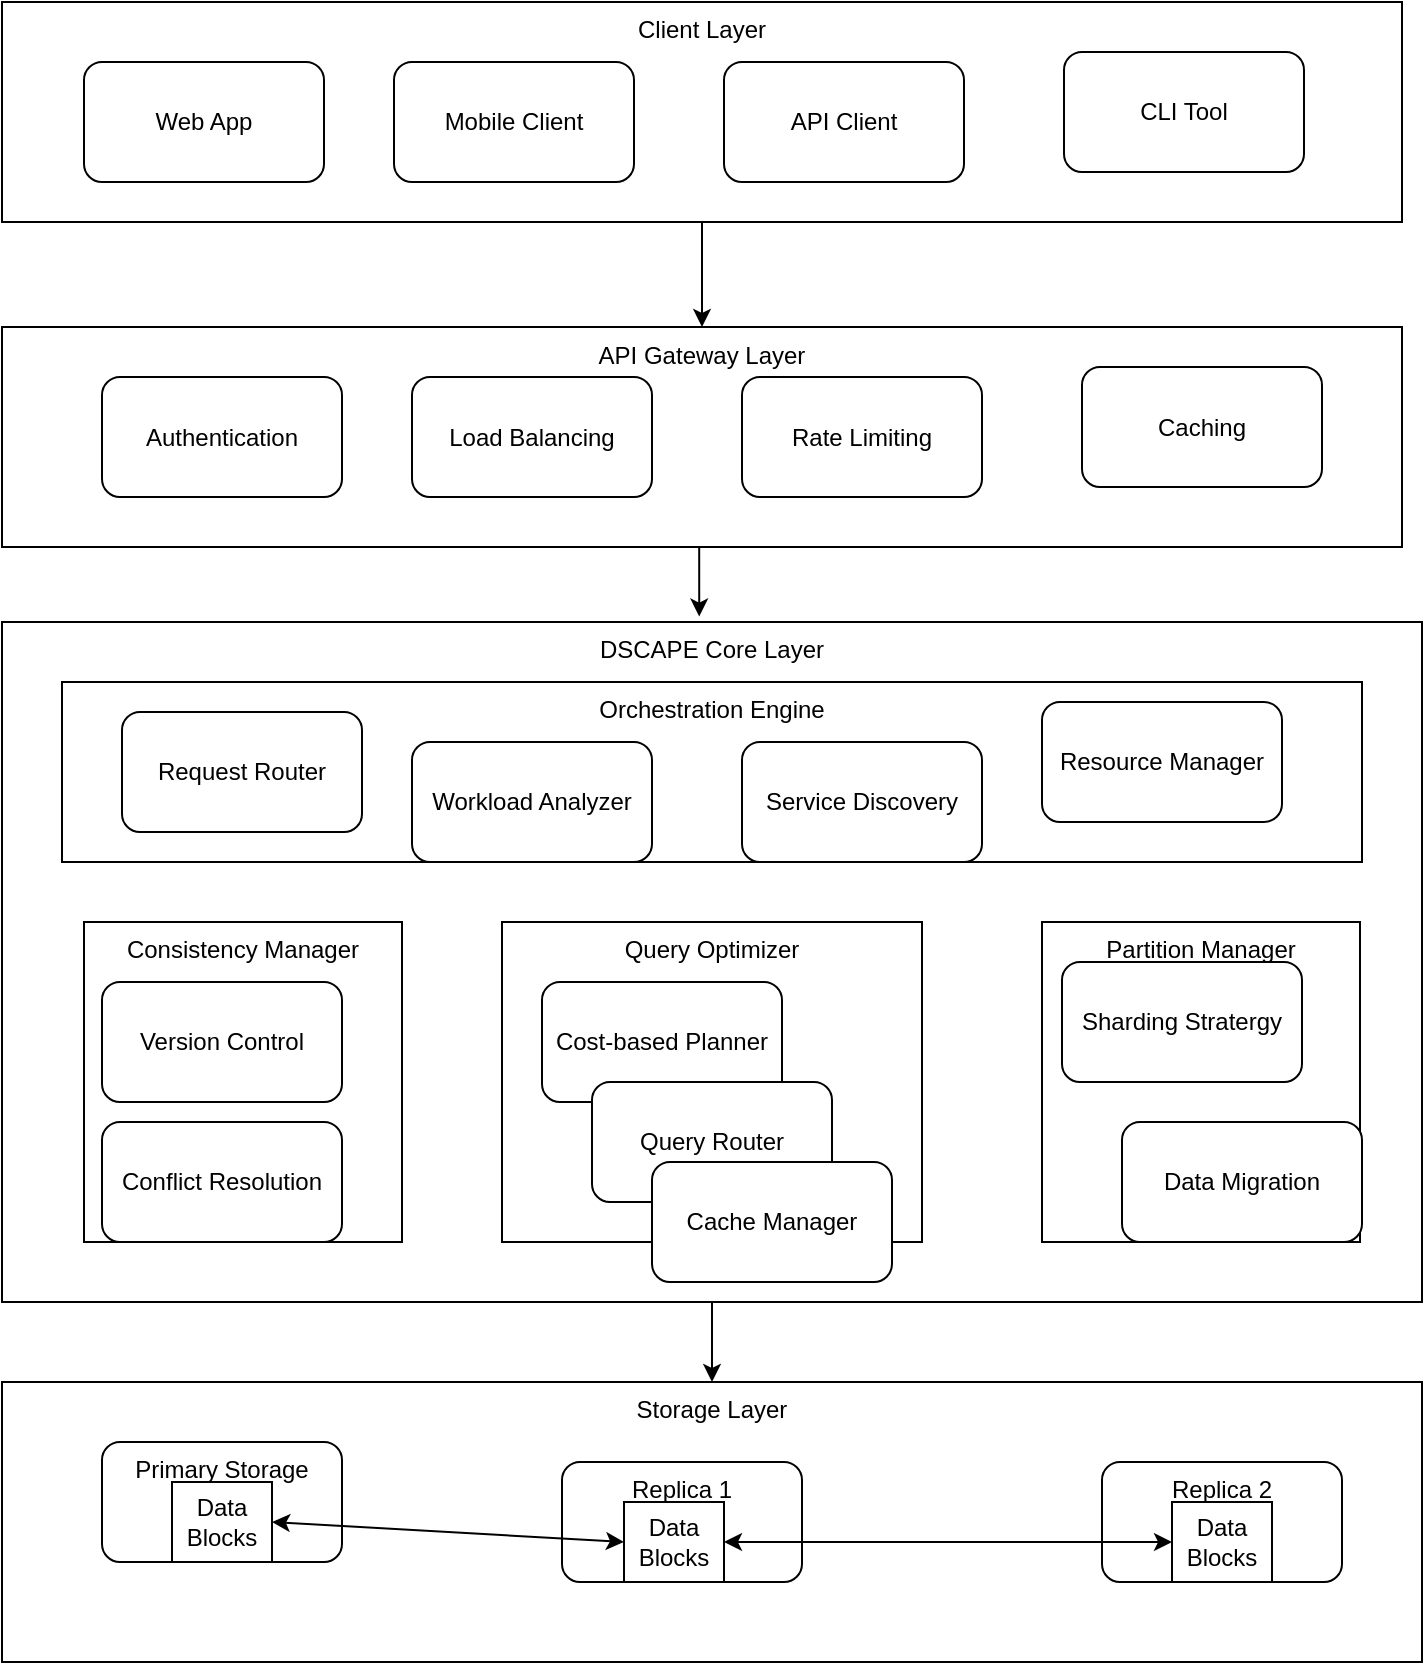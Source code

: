 <mxfile version="26.0.11">
  <diagram name="Page-1" id="QC02r56veLsKFBvLP0nR">
    <mxGraphModel dx="1542" dy="817" grid="1" gridSize="10" guides="1" tooltips="1" connect="1" arrows="1" fold="1" page="1" pageScale="1" pageWidth="850" pageHeight="1100" math="0" shadow="0">
      <root>
        <mxCell id="0" />
        <mxCell id="1" parent="0" />
        <mxCell id="WyXnQKl_5n0sE6Io4rbe-46" style="edgeStyle=orthogonalEdgeStyle;rounded=0;orthogonalLoop=1;jettySize=auto;html=1;exitX=0.5;exitY=1;exitDx=0;exitDy=0;entryX=0.5;entryY=0;entryDx=0;entryDy=0;" edge="1" parent="1" source="WyXnQKl_5n0sE6Io4rbe-1" target="WyXnQKl_5n0sE6Io4rbe-2">
          <mxGeometry relative="1" as="geometry" />
        </mxCell>
        <mxCell id="WyXnQKl_5n0sE6Io4rbe-1" value="&lt;font&gt;Client Layer&lt;/font&gt;" style="rounded=0;whiteSpace=wrap;html=1;verticalAlign=top;" vertex="1" parent="1">
          <mxGeometry x="120" y="30" width="700" height="110" as="geometry" />
        </mxCell>
        <mxCell id="WyXnQKl_5n0sE6Io4rbe-2" value="API Gateway Layer" style="rounded=0;whiteSpace=wrap;html=1;verticalAlign=top;" vertex="1" parent="1">
          <mxGeometry x="120" y="192.5" width="700" height="110" as="geometry" />
        </mxCell>
        <mxCell id="WyXnQKl_5n0sE6Io4rbe-39" style="edgeStyle=orthogonalEdgeStyle;rounded=0;orthogonalLoop=1;jettySize=auto;html=1;exitX=0.5;exitY=1;exitDx=0;exitDy=0;entryX=0.5;entryY=0;entryDx=0;entryDy=0;" edge="1" parent="1" source="WyXnQKl_5n0sE6Io4rbe-3" target="WyXnQKl_5n0sE6Io4rbe-4">
          <mxGeometry relative="1" as="geometry" />
        </mxCell>
        <mxCell id="WyXnQKl_5n0sE6Io4rbe-3" value="DSCAPE Core Layer" style="rounded=0;whiteSpace=wrap;html=1;verticalAlign=top;" vertex="1" parent="1">
          <mxGeometry x="120" y="340" width="710" height="340" as="geometry" />
        </mxCell>
        <mxCell id="WyXnQKl_5n0sE6Io4rbe-4" value="Storage Layer" style="rounded=0;whiteSpace=wrap;html=1;verticalAlign=top;" vertex="1" parent="1">
          <mxGeometry x="120" y="720" width="710" height="140" as="geometry" />
        </mxCell>
        <mxCell id="WyXnQKl_5n0sE6Io4rbe-5" value="Web App" style="rounded=1;whiteSpace=wrap;html=1;" vertex="1" parent="1">
          <mxGeometry x="161" y="60" width="120" height="60" as="geometry" />
        </mxCell>
        <mxCell id="WyXnQKl_5n0sE6Io4rbe-6" value="Mobile Client" style="rounded=1;whiteSpace=wrap;html=1;" vertex="1" parent="1">
          <mxGeometry x="316" y="60" width="120" height="60" as="geometry" />
        </mxCell>
        <mxCell id="WyXnQKl_5n0sE6Io4rbe-7" value="API Client" style="rounded=1;whiteSpace=wrap;html=1;" vertex="1" parent="1">
          <mxGeometry x="481" y="60" width="120" height="60" as="geometry" />
        </mxCell>
        <mxCell id="WyXnQKl_5n0sE6Io4rbe-8" value="CLI Tool" style="rounded=1;whiteSpace=wrap;html=1;" vertex="1" parent="1">
          <mxGeometry x="651" y="55" width="120" height="60" as="geometry" />
        </mxCell>
        <mxCell id="WyXnQKl_5n0sE6Io4rbe-9" value="Authentication" style="rounded=1;whiteSpace=wrap;html=1;" vertex="1" parent="1">
          <mxGeometry x="170" y="217.5" width="120" height="60" as="geometry" />
        </mxCell>
        <mxCell id="WyXnQKl_5n0sE6Io4rbe-10" value="Load Balancing" style="rounded=1;whiteSpace=wrap;html=1;" vertex="1" parent="1">
          <mxGeometry x="325" y="217.5" width="120" height="60" as="geometry" />
        </mxCell>
        <mxCell id="WyXnQKl_5n0sE6Io4rbe-11" value="Rate Limiting" style="rounded=1;whiteSpace=wrap;html=1;" vertex="1" parent="1">
          <mxGeometry x="490" y="217.5" width="120" height="60" as="geometry" />
        </mxCell>
        <mxCell id="WyXnQKl_5n0sE6Io4rbe-12" value="Caching" style="rounded=1;whiteSpace=wrap;html=1;" vertex="1" parent="1">
          <mxGeometry x="660" y="212.5" width="120" height="60" as="geometry" />
        </mxCell>
        <mxCell id="WyXnQKl_5n0sE6Io4rbe-13" value="Orchestration Engine" style="rounded=0;whiteSpace=wrap;html=1;verticalAlign=top;" vertex="1" parent="1">
          <mxGeometry x="150" y="370" width="650" height="90" as="geometry" />
        </mxCell>
        <mxCell id="WyXnQKl_5n0sE6Io4rbe-14" value="Request Router" style="rounded=1;whiteSpace=wrap;html=1;" vertex="1" parent="1">
          <mxGeometry x="180" y="385" width="120" height="60" as="geometry" />
        </mxCell>
        <mxCell id="WyXnQKl_5n0sE6Io4rbe-15" value="Workload Analyzer" style="rounded=1;whiteSpace=wrap;html=1;" vertex="1" parent="1">
          <mxGeometry x="325" y="400" width="120" height="60" as="geometry" />
        </mxCell>
        <mxCell id="WyXnQKl_5n0sE6Io4rbe-16" value="Service Discovery" style="rounded=1;whiteSpace=wrap;html=1;" vertex="1" parent="1">
          <mxGeometry x="490" y="400" width="120" height="60" as="geometry" />
        </mxCell>
        <mxCell id="WyXnQKl_5n0sE6Io4rbe-17" value="Resource Manager" style="rounded=1;whiteSpace=wrap;html=1;" vertex="1" parent="1">
          <mxGeometry x="640" y="380" width="120" height="60" as="geometry" />
        </mxCell>
        <mxCell id="WyXnQKl_5n0sE6Io4rbe-18" value="Consistency Manager" style="rounded=0;whiteSpace=wrap;html=1;verticalAlign=top;" vertex="1" parent="1">
          <mxGeometry x="161" y="490" width="159" height="160" as="geometry" />
        </mxCell>
        <mxCell id="WyXnQKl_5n0sE6Io4rbe-19" value="Query Optimizer" style="rounded=0;whiteSpace=wrap;html=1;verticalAlign=top;" vertex="1" parent="1">
          <mxGeometry x="370" y="490" width="210" height="160" as="geometry" />
        </mxCell>
        <mxCell id="WyXnQKl_5n0sE6Io4rbe-20" value="Partition Manager" style="rounded=0;whiteSpace=wrap;html=1;verticalAlign=top;" vertex="1" parent="1">
          <mxGeometry x="640" y="490" width="159" height="160" as="geometry" />
        </mxCell>
        <mxCell id="WyXnQKl_5n0sE6Io4rbe-22" value="Version Control" style="rounded=1;whiteSpace=wrap;html=1;" vertex="1" parent="1">
          <mxGeometry x="170" y="520" width="120" height="60" as="geometry" />
        </mxCell>
        <mxCell id="WyXnQKl_5n0sE6Io4rbe-23" value="Conflict Resolution" style="rounded=1;whiteSpace=wrap;html=1;" vertex="1" parent="1">
          <mxGeometry x="170" y="590" width="120" height="60" as="geometry" />
        </mxCell>
        <mxCell id="WyXnQKl_5n0sE6Io4rbe-24" value="Cost-based Planner" style="rounded=1;whiteSpace=wrap;html=1;" vertex="1" parent="1">
          <mxGeometry x="390" y="520" width="120" height="60" as="geometry" />
        </mxCell>
        <mxCell id="WyXnQKl_5n0sE6Io4rbe-25" value="Query Router" style="rounded=1;whiteSpace=wrap;html=1;" vertex="1" parent="1">
          <mxGeometry x="415" y="570" width="120" height="60" as="geometry" />
        </mxCell>
        <mxCell id="WyXnQKl_5n0sE6Io4rbe-26" value="Cache Manager" style="rounded=1;whiteSpace=wrap;html=1;" vertex="1" parent="1">
          <mxGeometry x="445" y="610" width="120" height="60" as="geometry" />
        </mxCell>
        <mxCell id="WyXnQKl_5n0sE6Io4rbe-27" value="Sharding Stratergy" style="rounded=1;whiteSpace=wrap;html=1;" vertex="1" parent="1">
          <mxGeometry x="650" y="510" width="120" height="60" as="geometry" />
        </mxCell>
        <mxCell id="WyXnQKl_5n0sE6Io4rbe-28" value="Data Migration" style="rounded=1;whiteSpace=wrap;html=1;" vertex="1" parent="1">
          <mxGeometry x="680" y="590" width="120" height="60" as="geometry" />
        </mxCell>
        <mxCell id="WyXnQKl_5n0sE6Io4rbe-29" value="Primary Storage" style="rounded=1;whiteSpace=wrap;html=1;verticalAlign=top;" vertex="1" parent="1">
          <mxGeometry x="170" y="750" width="120" height="60" as="geometry" />
        </mxCell>
        <mxCell id="WyXnQKl_5n0sE6Io4rbe-30" value="Replica 1" style="rounded=1;whiteSpace=wrap;html=1;verticalAlign=top;" vertex="1" parent="1">
          <mxGeometry x="400" y="760" width="120" height="60" as="geometry" />
        </mxCell>
        <mxCell id="WyXnQKl_5n0sE6Io4rbe-31" value="Replica 2" style="rounded=1;whiteSpace=wrap;html=1;verticalAlign=top;" vertex="1" parent="1">
          <mxGeometry x="670" y="760" width="120" height="60" as="geometry" />
        </mxCell>
        <mxCell id="WyXnQKl_5n0sE6Io4rbe-36" style="rounded=0;orthogonalLoop=1;jettySize=auto;html=1;exitX=1;exitY=0.5;exitDx=0;exitDy=0;entryX=0;entryY=0.5;entryDx=0;entryDy=0;startArrow=classic;startFill=1;" edge="1" parent="1" source="WyXnQKl_5n0sE6Io4rbe-32" target="WyXnQKl_5n0sE6Io4rbe-33">
          <mxGeometry relative="1" as="geometry" />
        </mxCell>
        <mxCell id="WyXnQKl_5n0sE6Io4rbe-32" value="Data Blocks" style="rounded=0;whiteSpace=wrap;html=1;" vertex="1" parent="1">
          <mxGeometry x="205" y="770" width="50" height="40" as="geometry" />
        </mxCell>
        <mxCell id="WyXnQKl_5n0sE6Io4rbe-37" style="rounded=0;orthogonalLoop=1;jettySize=auto;html=1;exitX=1;exitY=0.5;exitDx=0;exitDy=0;entryX=0;entryY=0.5;entryDx=0;entryDy=0;startArrow=classic;startFill=1;" edge="1" parent="1" source="WyXnQKl_5n0sE6Io4rbe-33" target="WyXnQKl_5n0sE6Io4rbe-34">
          <mxGeometry relative="1" as="geometry" />
        </mxCell>
        <mxCell id="WyXnQKl_5n0sE6Io4rbe-33" value="Data Blocks" style="rounded=0;whiteSpace=wrap;html=1;" vertex="1" parent="1">
          <mxGeometry x="431" y="780" width="50" height="40" as="geometry" />
        </mxCell>
        <mxCell id="WyXnQKl_5n0sE6Io4rbe-34" value="Data Blocks" style="rounded=0;whiteSpace=wrap;html=1;" vertex="1" parent="1">
          <mxGeometry x="705" y="780" width="50" height="40" as="geometry" />
        </mxCell>
        <mxCell id="WyXnQKl_5n0sE6Io4rbe-48" style="edgeStyle=orthogonalEdgeStyle;rounded=0;orthogonalLoop=1;jettySize=auto;html=1;exitX=0.5;exitY=1;exitDx=0;exitDy=0;entryX=0.491;entryY=-0.008;entryDx=0;entryDy=0;entryPerimeter=0;" edge="1" parent="1" source="WyXnQKl_5n0sE6Io4rbe-2" target="WyXnQKl_5n0sE6Io4rbe-3">
          <mxGeometry relative="1" as="geometry" />
        </mxCell>
      </root>
    </mxGraphModel>
  </diagram>
</mxfile>

